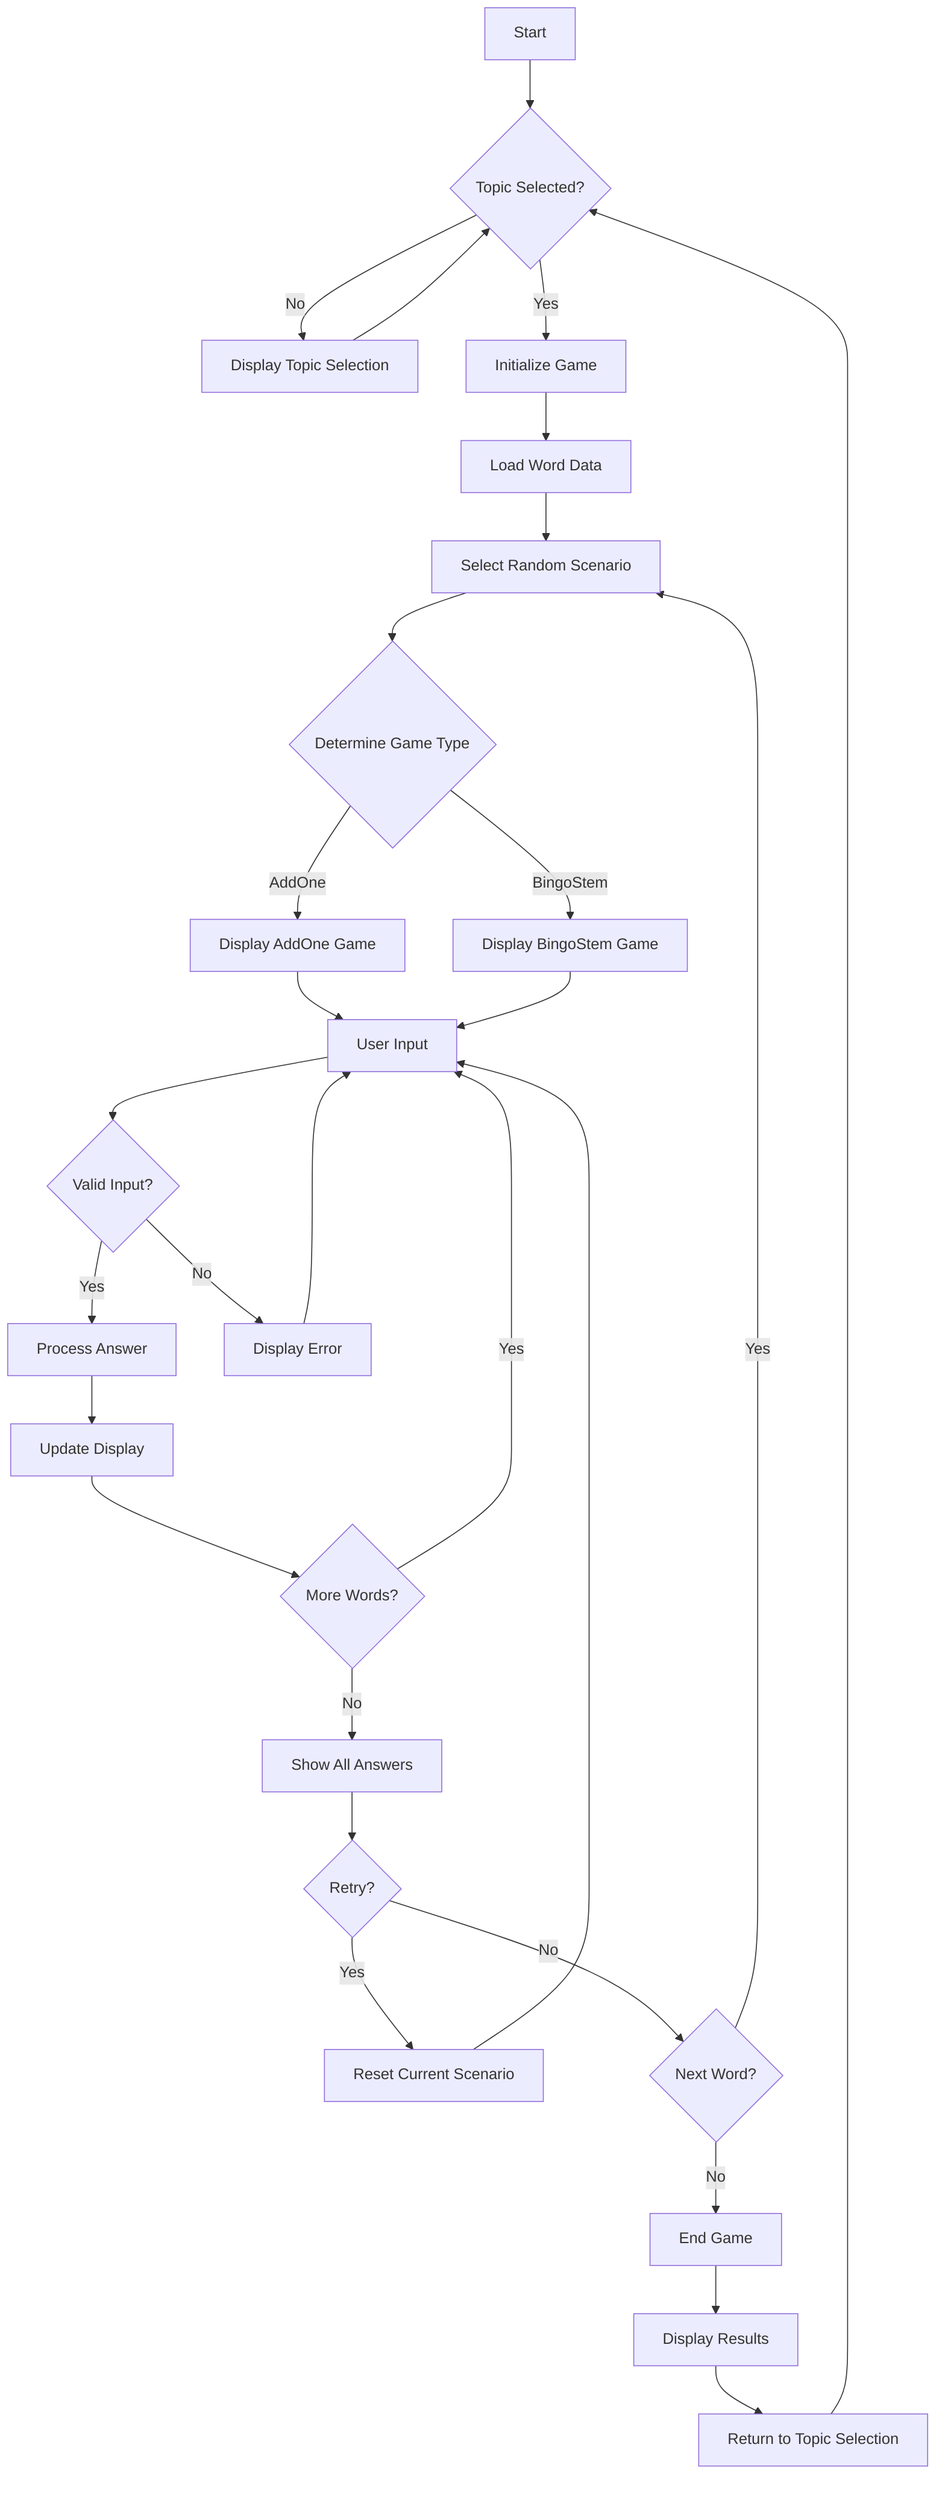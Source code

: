 graph TD
    A[Start] --> B{Topic Selected?}
    B -->|No| C[Display Topic Selection]
    C --> B
    B -->|Yes| D[Initialize Game]
    D --> E[Load Word Data]
    E --> F[Select Random Scenario]
    F --> G{Determine Game Type}
    G -->|AddOne| H[Display AddOne Game]
    G -->|BingoStem| I[Display BingoStem Game]
    H --> J[User Input]
    I --> J
    J --> K{Valid Input?}
    K -->|Yes| L[Process Answer]
    K -->|No| M[Display Error]
    L --> N[Update Display]
    M --> J
    N --> O{More Words?}
    O -->|Yes| J
    O -->|No| P[Show All Answers]
    P --> Q{Retry?}
    Q -->|Yes| R[Reset Current Scenario]
    R --> J
    Q -->|No| S{Next Word?}
    S -->|Yes| F
    S -->|No| T[End Game]
    T --> U[Display Results]
    U --> V[Return to Topic Selection]
    V --> B
